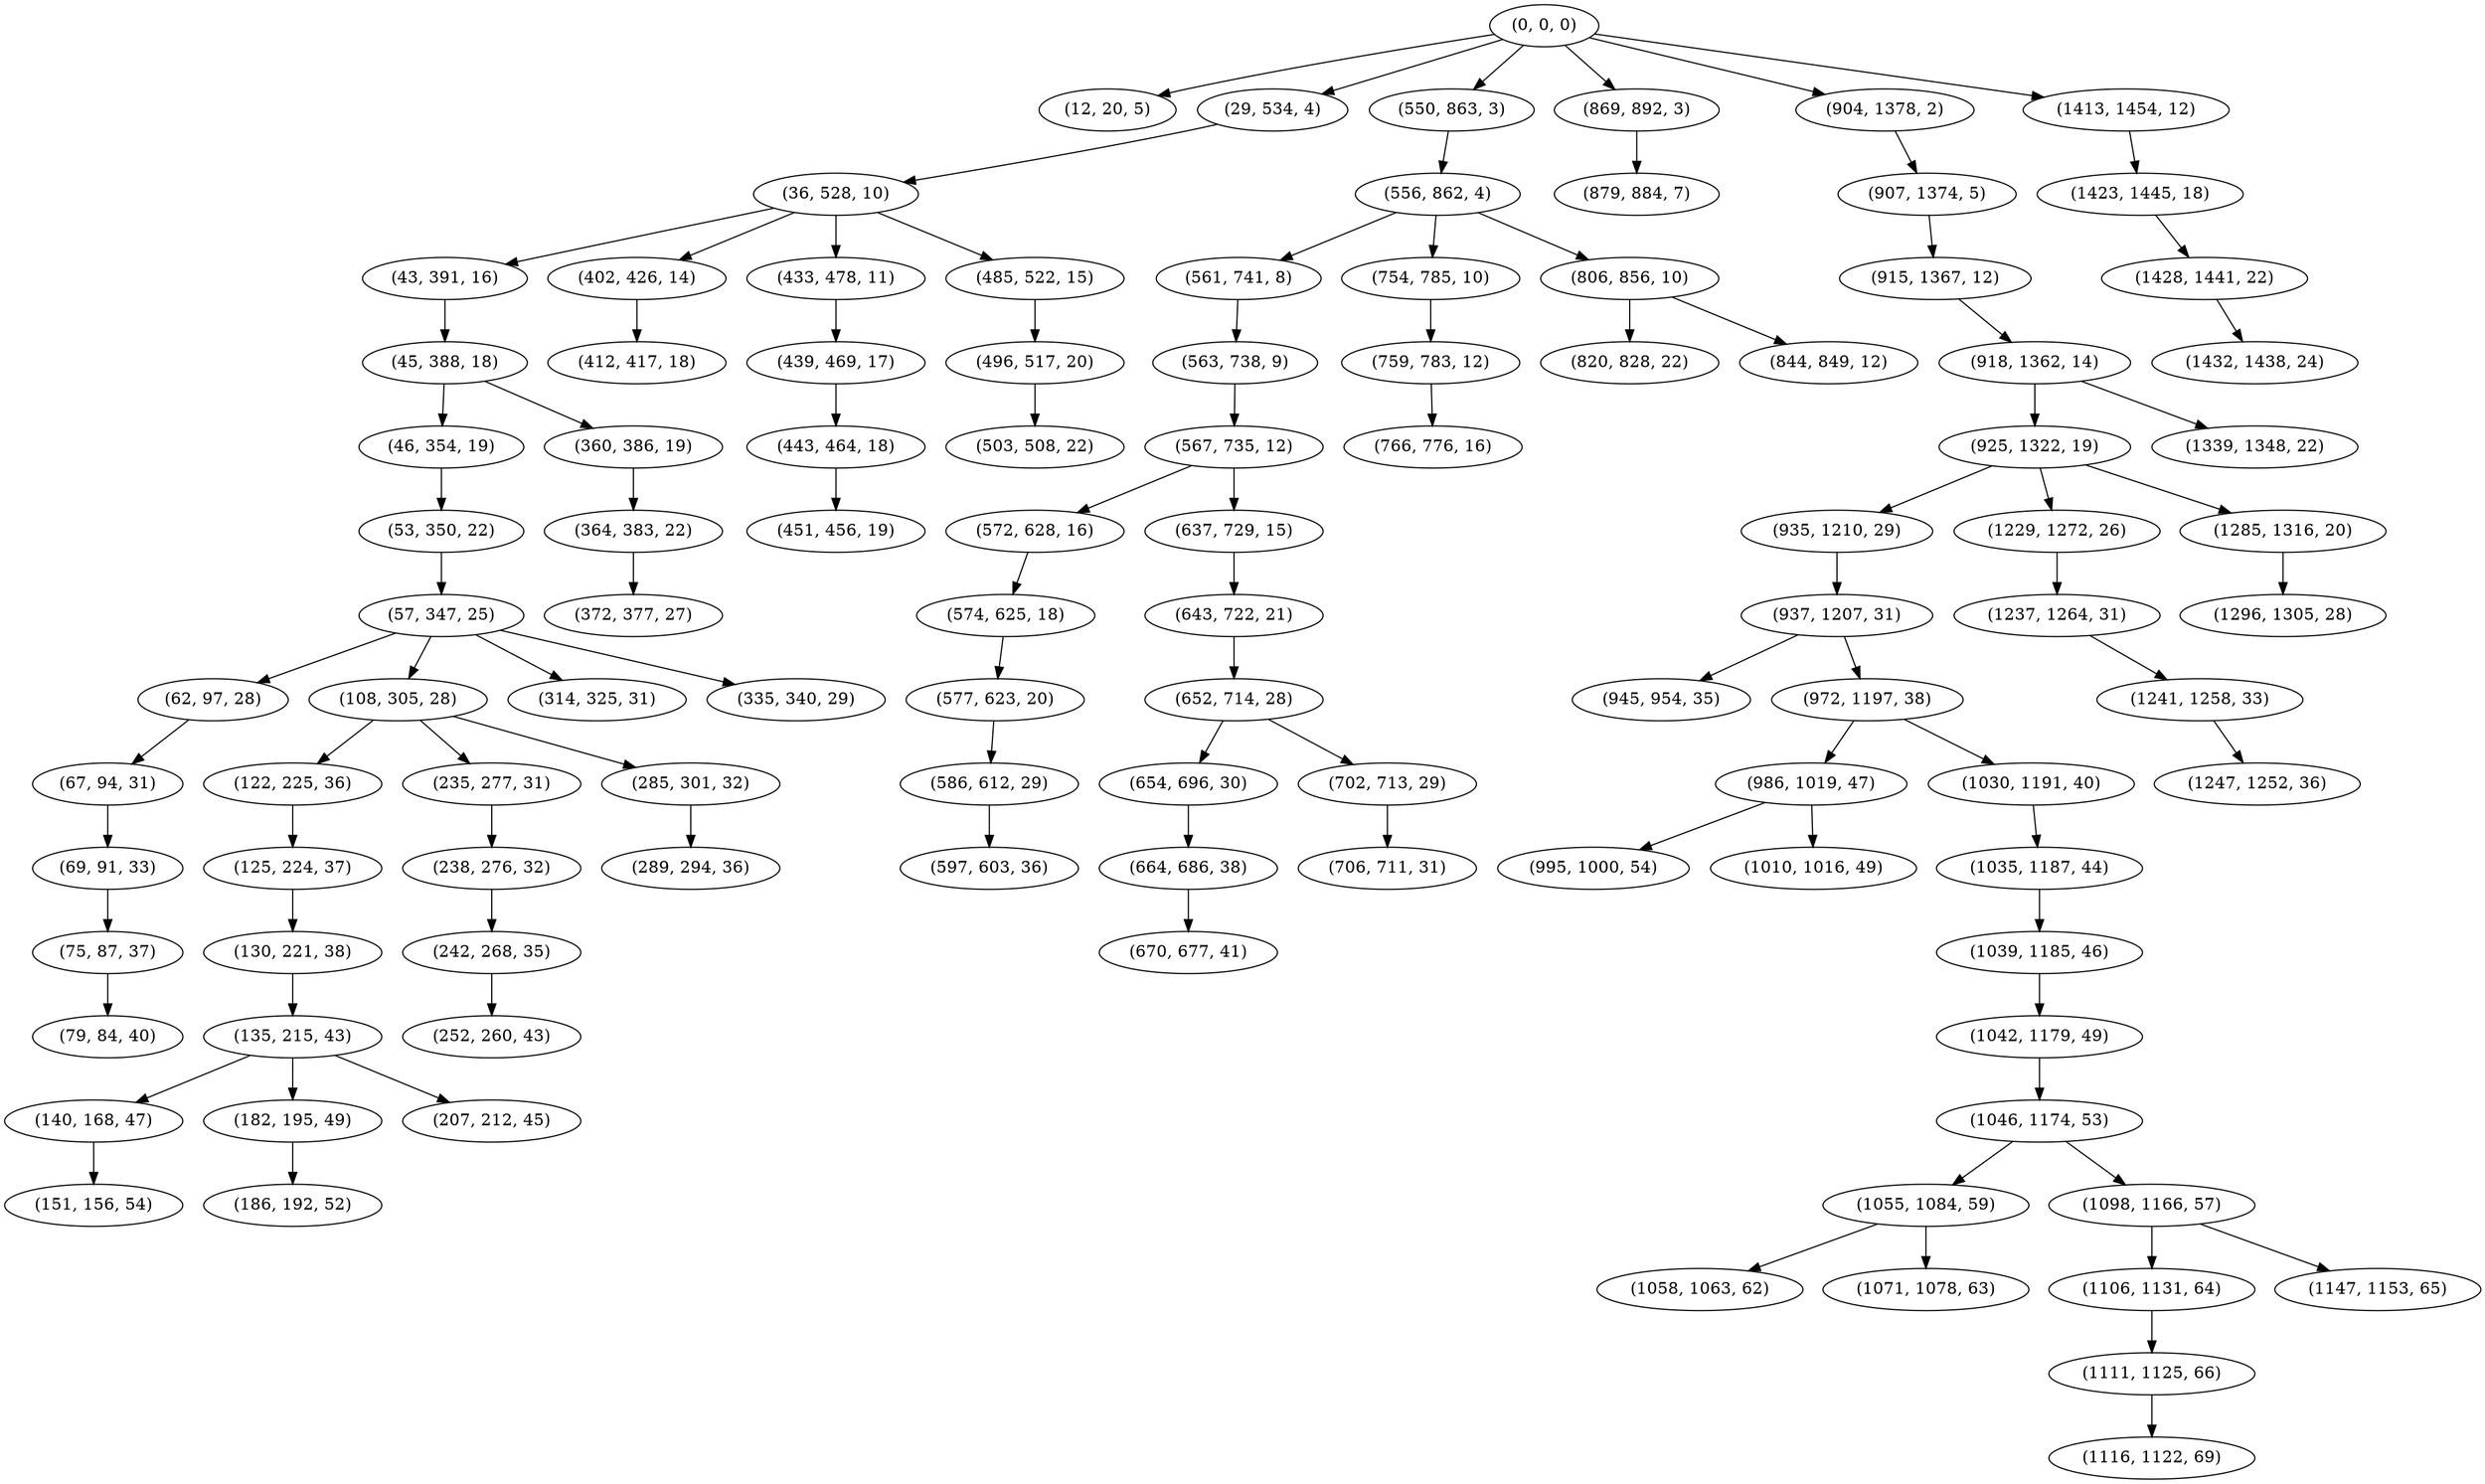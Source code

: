 digraph tree {
    "(0, 0, 0)";
    "(12, 20, 5)";
    "(29, 534, 4)";
    "(36, 528, 10)";
    "(43, 391, 16)";
    "(45, 388, 18)";
    "(46, 354, 19)";
    "(53, 350, 22)";
    "(57, 347, 25)";
    "(62, 97, 28)";
    "(67, 94, 31)";
    "(69, 91, 33)";
    "(75, 87, 37)";
    "(79, 84, 40)";
    "(108, 305, 28)";
    "(122, 225, 36)";
    "(125, 224, 37)";
    "(130, 221, 38)";
    "(135, 215, 43)";
    "(140, 168, 47)";
    "(151, 156, 54)";
    "(182, 195, 49)";
    "(186, 192, 52)";
    "(207, 212, 45)";
    "(235, 277, 31)";
    "(238, 276, 32)";
    "(242, 268, 35)";
    "(252, 260, 43)";
    "(285, 301, 32)";
    "(289, 294, 36)";
    "(314, 325, 31)";
    "(335, 340, 29)";
    "(360, 386, 19)";
    "(364, 383, 22)";
    "(372, 377, 27)";
    "(402, 426, 14)";
    "(412, 417, 18)";
    "(433, 478, 11)";
    "(439, 469, 17)";
    "(443, 464, 18)";
    "(451, 456, 19)";
    "(485, 522, 15)";
    "(496, 517, 20)";
    "(503, 508, 22)";
    "(550, 863, 3)";
    "(556, 862, 4)";
    "(561, 741, 8)";
    "(563, 738, 9)";
    "(567, 735, 12)";
    "(572, 628, 16)";
    "(574, 625, 18)";
    "(577, 623, 20)";
    "(586, 612, 29)";
    "(597, 603, 36)";
    "(637, 729, 15)";
    "(643, 722, 21)";
    "(652, 714, 28)";
    "(654, 696, 30)";
    "(664, 686, 38)";
    "(670, 677, 41)";
    "(702, 713, 29)";
    "(706, 711, 31)";
    "(754, 785, 10)";
    "(759, 783, 12)";
    "(766, 776, 16)";
    "(806, 856, 10)";
    "(820, 828, 22)";
    "(844, 849, 12)";
    "(869, 892, 3)";
    "(879, 884, 7)";
    "(904, 1378, 2)";
    "(907, 1374, 5)";
    "(915, 1367, 12)";
    "(918, 1362, 14)";
    "(925, 1322, 19)";
    "(935, 1210, 29)";
    "(937, 1207, 31)";
    "(945, 954, 35)";
    "(972, 1197, 38)";
    "(986, 1019, 47)";
    "(995, 1000, 54)";
    "(1010, 1016, 49)";
    "(1030, 1191, 40)";
    "(1035, 1187, 44)";
    "(1039, 1185, 46)";
    "(1042, 1179, 49)";
    "(1046, 1174, 53)";
    "(1055, 1084, 59)";
    "(1058, 1063, 62)";
    "(1071, 1078, 63)";
    "(1098, 1166, 57)";
    "(1106, 1131, 64)";
    "(1111, 1125, 66)";
    "(1116, 1122, 69)";
    "(1147, 1153, 65)";
    "(1229, 1272, 26)";
    "(1237, 1264, 31)";
    "(1241, 1258, 33)";
    "(1247, 1252, 36)";
    "(1285, 1316, 20)";
    "(1296, 1305, 28)";
    "(1339, 1348, 22)";
    "(1413, 1454, 12)";
    "(1423, 1445, 18)";
    "(1428, 1441, 22)";
    "(1432, 1438, 24)";
    "(0, 0, 0)" -> "(12, 20, 5)";
    "(0, 0, 0)" -> "(29, 534, 4)";
    "(0, 0, 0)" -> "(550, 863, 3)";
    "(0, 0, 0)" -> "(869, 892, 3)";
    "(0, 0, 0)" -> "(904, 1378, 2)";
    "(0, 0, 0)" -> "(1413, 1454, 12)";
    "(29, 534, 4)" -> "(36, 528, 10)";
    "(36, 528, 10)" -> "(43, 391, 16)";
    "(36, 528, 10)" -> "(402, 426, 14)";
    "(36, 528, 10)" -> "(433, 478, 11)";
    "(36, 528, 10)" -> "(485, 522, 15)";
    "(43, 391, 16)" -> "(45, 388, 18)";
    "(45, 388, 18)" -> "(46, 354, 19)";
    "(45, 388, 18)" -> "(360, 386, 19)";
    "(46, 354, 19)" -> "(53, 350, 22)";
    "(53, 350, 22)" -> "(57, 347, 25)";
    "(57, 347, 25)" -> "(62, 97, 28)";
    "(57, 347, 25)" -> "(108, 305, 28)";
    "(57, 347, 25)" -> "(314, 325, 31)";
    "(57, 347, 25)" -> "(335, 340, 29)";
    "(62, 97, 28)" -> "(67, 94, 31)";
    "(67, 94, 31)" -> "(69, 91, 33)";
    "(69, 91, 33)" -> "(75, 87, 37)";
    "(75, 87, 37)" -> "(79, 84, 40)";
    "(108, 305, 28)" -> "(122, 225, 36)";
    "(108, 305, 28)" -> "(235, 277, 31)";
    "(108, 305, 28)" -> "(285, 301, 32)";
    "(122, 225, 36)" -> "(125, 224, 37)";
    "(125, 224, 37)" -> "(130, 221, 38)";
    "(130, 221, 38)" -> "(135, 215, 43)";
    "(135, 215, 43)" -> "(140, 168, 47)";
    "(135, 215, 43)" -> "(182, 195, 49)";
    "(135, 215, 43)" -> "(207, 212, 45)";
    "(140, 168, 47)" -> "(151, 156, 54)";
    "(182, 195, 49)" -> "(186, 192, 52)";
    "(235, 277, 31)" -> "(238, 276, 32)";
    "(238, 276, 32)" -> "(242, 268, 35)";
    "(242, 268, 35)" -> "(252, 260, 43)";
    "(285, 301, 32)" -> "(289, 294, 36)";
    "(360, 386, 19)" -> "(364, 383, 22)";
    "(364, 383, 22)" -> "(372, 377, 27)";
    "(402, 426, 14)" -> "(412, 417, 18)";
    "(433, 478, 11)" -> "(439, 469, 17)";
    "(439, 469, 17)" -> "(443, 464, 18)";
    "(443, 464, 18)" -> "(451, 456, 19)";
    "(485, 522, 15)" -> "(496, 517, 20)";
    "(496, 517, 20)" -> "(503, 508, 22)";
    "(550, 863, 3)" -> "(556, 862, 4)";
    "(556, 862, 4)" -> "(561, 741, 8)";
    "(556, 862, 4)" -> "(754, 785, 10)";
    "(556, 862, 4)" -> "(806, 856, 10)";
    "(561, 741, 8)" -> "(563, 738, 9)";
    "(563, 738, 9)" -> "(567, 735, 12)";
    "(567, 735, 12)" -> "(572, 628, 16)";
    "(567, 735, 12)" -> "(637, 729, 15)";
    "(572, 628, 16)" -> "(574, 625, 18)";
    "(574, 625, 18)" -> "(577, 623, 20)";
    "(577, 623, 20)" -> "(586, 612, 29)";
    "(586, 612, 29)" -> "(597, 603, 36)";
    "(637, 729, 15)" -> "(643, 722, 21)";
    "(643, 722, 21)" -> "(652, 714, 28)";
    "(652, 714, 28)" -> "(654, 696, 30)";
    "(652, 714, 28)" -> "(702, 713, 29)";
    "(654, 696, 30)" -> "(664, 686, 38)";
    "(664, 686, 38)" -> "(670, 677, 41)";
    "(702, 713, 29)" -> "(706, 711, 31)";
    "(754, 785, 10)" -> "(759, 783, 12)";
    "(759, 783, 12)" -> "(766, 776, 16)";
    "(806, 856, 10)" -> "(820, 828, 22)";
    "(806, 856, 10)" -> "(844, 849, 12)";
    "(869, 892, 3)" -> "(879, 884, 7)";
    "(904, 1378, 2)" -> "(907, 1374, 5)";
    "(907, 1374, 5)" -> "(915, 1367, 12)";
    "(915, 1367, 12)" -> "(918, 1362, 14)";
    "(918, 1362, 14)" -> "(925, 1322, 19)";
    "(918, 1362, 14)" -> "(1339, 1348, 22)";
    "(925, 1322, 19)" -> "(935, 1210, 29)";
    "(925, 1322, 19)" -> "(1229, 1272, 26)";
    "(925, 1322, 19)" -> "(1285, 1316, 20)";
    "(935, 1210, 29)" -> "(937, 1207, 31)";
    "(937, 1207, 31)" -> "(945, 954, 35)";
    "(937, 1207, 31)" -> "(972, 1197, 38)";
    "(972, 1197, 38)" -> "(986, 1019, 47)";
    "(972, 1197, 38)" -> "(1030, 1191, 40)";
    "(986, 1019, 47)" -> "(995, 1000, 54)";
    "(986, 1019, 47)" -> "(1010, 1016, 49)";
    "(1030, 1191, 40)" -> "(1035, 1187, 44)";
    "(1035, 1187, 44)" -> "(1039, 1185, 46)";
    "(1039, 1185, 46)" -> "(1042, 1179, 49)";
    "(1042, 1179, 49)" -> "(1046, 1174, 53)";
    "(1046, 1174, 53)" -> "(1055, 1084, 59)";
    "(1046, 1174, 53)" -> "(1098, 1166, 57)";
    "(1055, 1084, 59)" -> "(1058, 1063, 62)";
    "(1055, 1084, 59)" -> "(1071, 1078, 63)";
    "(1098, 1166, 57)" -> "(1106, 1131, 64)";
    "(1098, 1166, 57)" -> "(1147, 1153, 65)";
    "(1106, 1131, 64)" -> "(1111, 1125, 66)";
    "(1111, 1125, 66)" -> "(1116, 1122, 69)";
    "(1229, 1272, 26)" -> "(1237, 1264, 31)";
    "(1237, 1264, 31)" -> "(1241, 1258, 33)";
    "(1241, 1258, 33)" -> "(1247, 1252, 36)";
    "(1285, 1316, 20)" -> "(1296, 1305, 28)";
    "(1413, 1454, 12)" -> "(1423, 1445, 18)";
    "(1423, 1445, 18)" -> "(1428, 1441, 22)";
    "(1428, 1441, 22)" -> "(1432, 1438, 24)";
}
